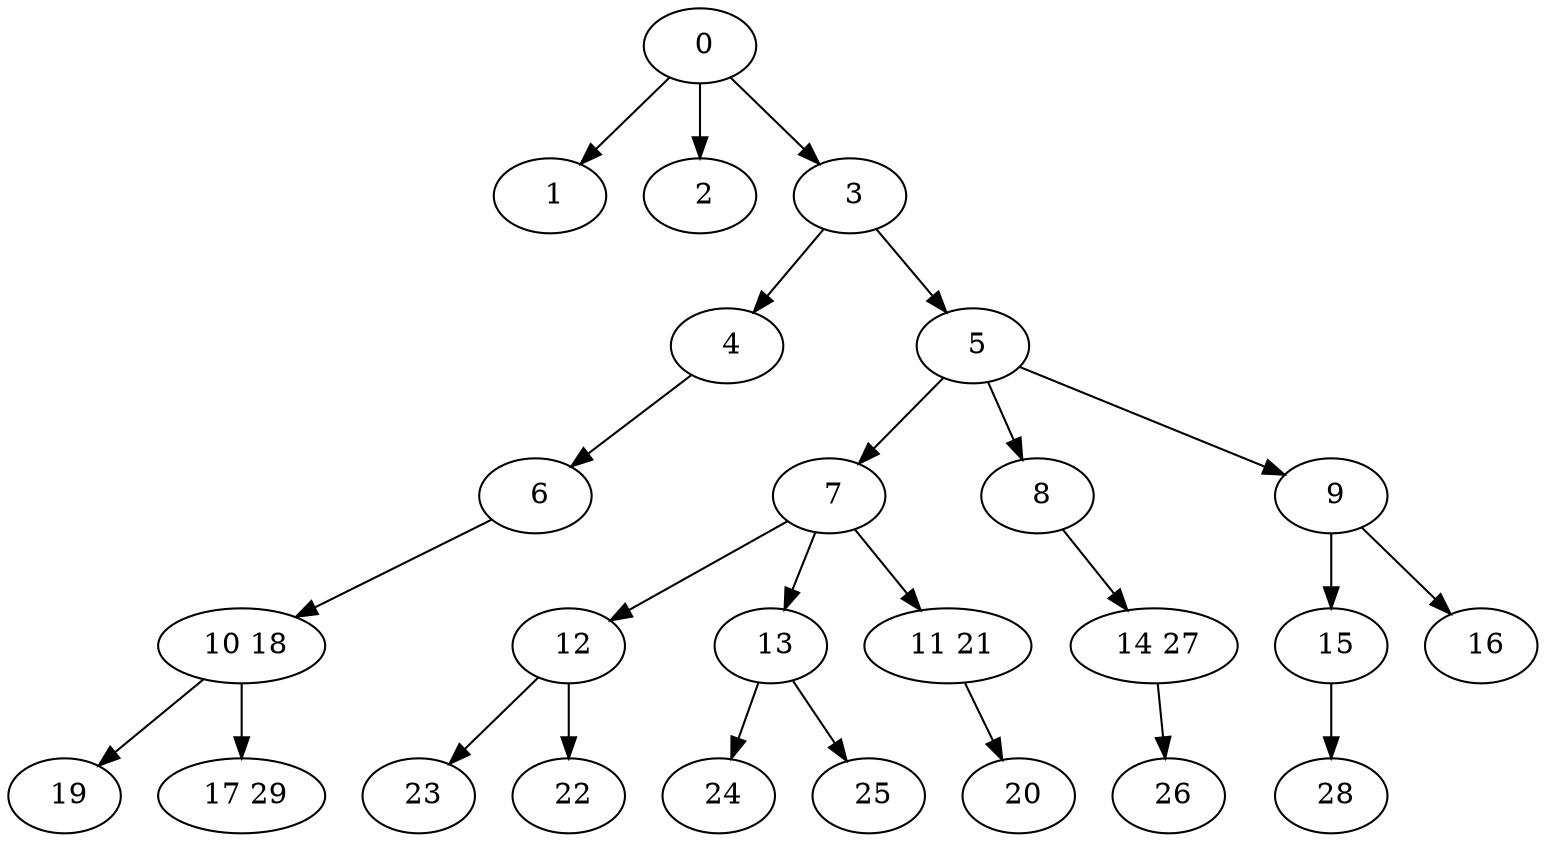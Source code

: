 digraph mytree {
" 0" -> " 1";
" 0" -> " 2";
" 0" -> " 3";
" 1";
" 2";
" 23";
" 7" -> " 12";
" 7" -> " 13";
" 7" -> " 11 21";
" 3" -> " 4";
" 3" -> " 5";
" 4" -> " 6";
" 5" -> " 7";
" 5" -> " 8";
" 5" -> " 9";
" 10 18" -> " 19";
" 10 18" -> " 17 29";
" 6" -> " 10 18";
" 8" -> " 14 27";
" 9" -> " 15";
" 9" -> " 16";
" 12" -> " 23";
" 12" -> " 22";
" 13" -> " 24";
" 13" -> " 25";
" 11 21" -> " 20";
" 20";
" 14 27" -> " 26";
" 15" -> " 28";
" 16";
" 22";
" 24";
" 25";
" 26";
" 28";
" 19";
" 17 29";
}
